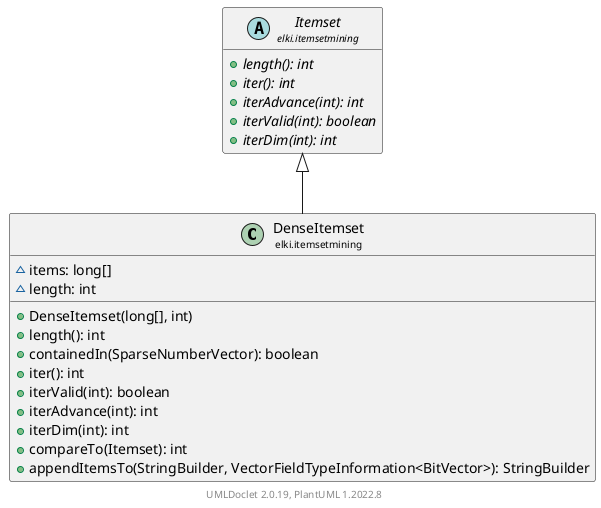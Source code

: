 @startuml
    remove .*\.(Instance|Par|Parameterizer|Factory)$
    set namespaceSeparator none
    hide empty fields
    hide empty methods

    class "<size:14>DenseItemset\n<size:10>elki.itemsetmining" as elki.itemsetmining.DenseItemset [[DenseItemset.html]] {
        ~items: long[]
        ~length: int
        +DenseItemset(long[], int)
        +length(): int
        +containedIn(SparseNumberVector): boolean
        +iter(): int
        +iterValid(int): boolean
        +iterAdvance(int): int
        +iterDim(int): int
        +compareTo(Itemset): int
        +appendItemsTo(StringBuilder, VectorFieldTypeInformation<BitVector>): StringBuilder
    }

    abstract class "<size:14>Itemset\n<size:10>elki.itemsetmining" as elki.itemsetmining.Itemset [[Itemset.html]] {
        {abstract} +length(): int
        {abstract} +iter(): int
        {abstract} +iterAdvance(int): int
        {abstract} +iterValid(int): boolean
        {abstract} +iterDim(int): int
    }

    elki.itemsetmining.Itemset <|-- elki.itemsetmining.DenseItemset

    center footer UMLDoclet 2.0.19, PlantUML 1.2022.8
@enduml

